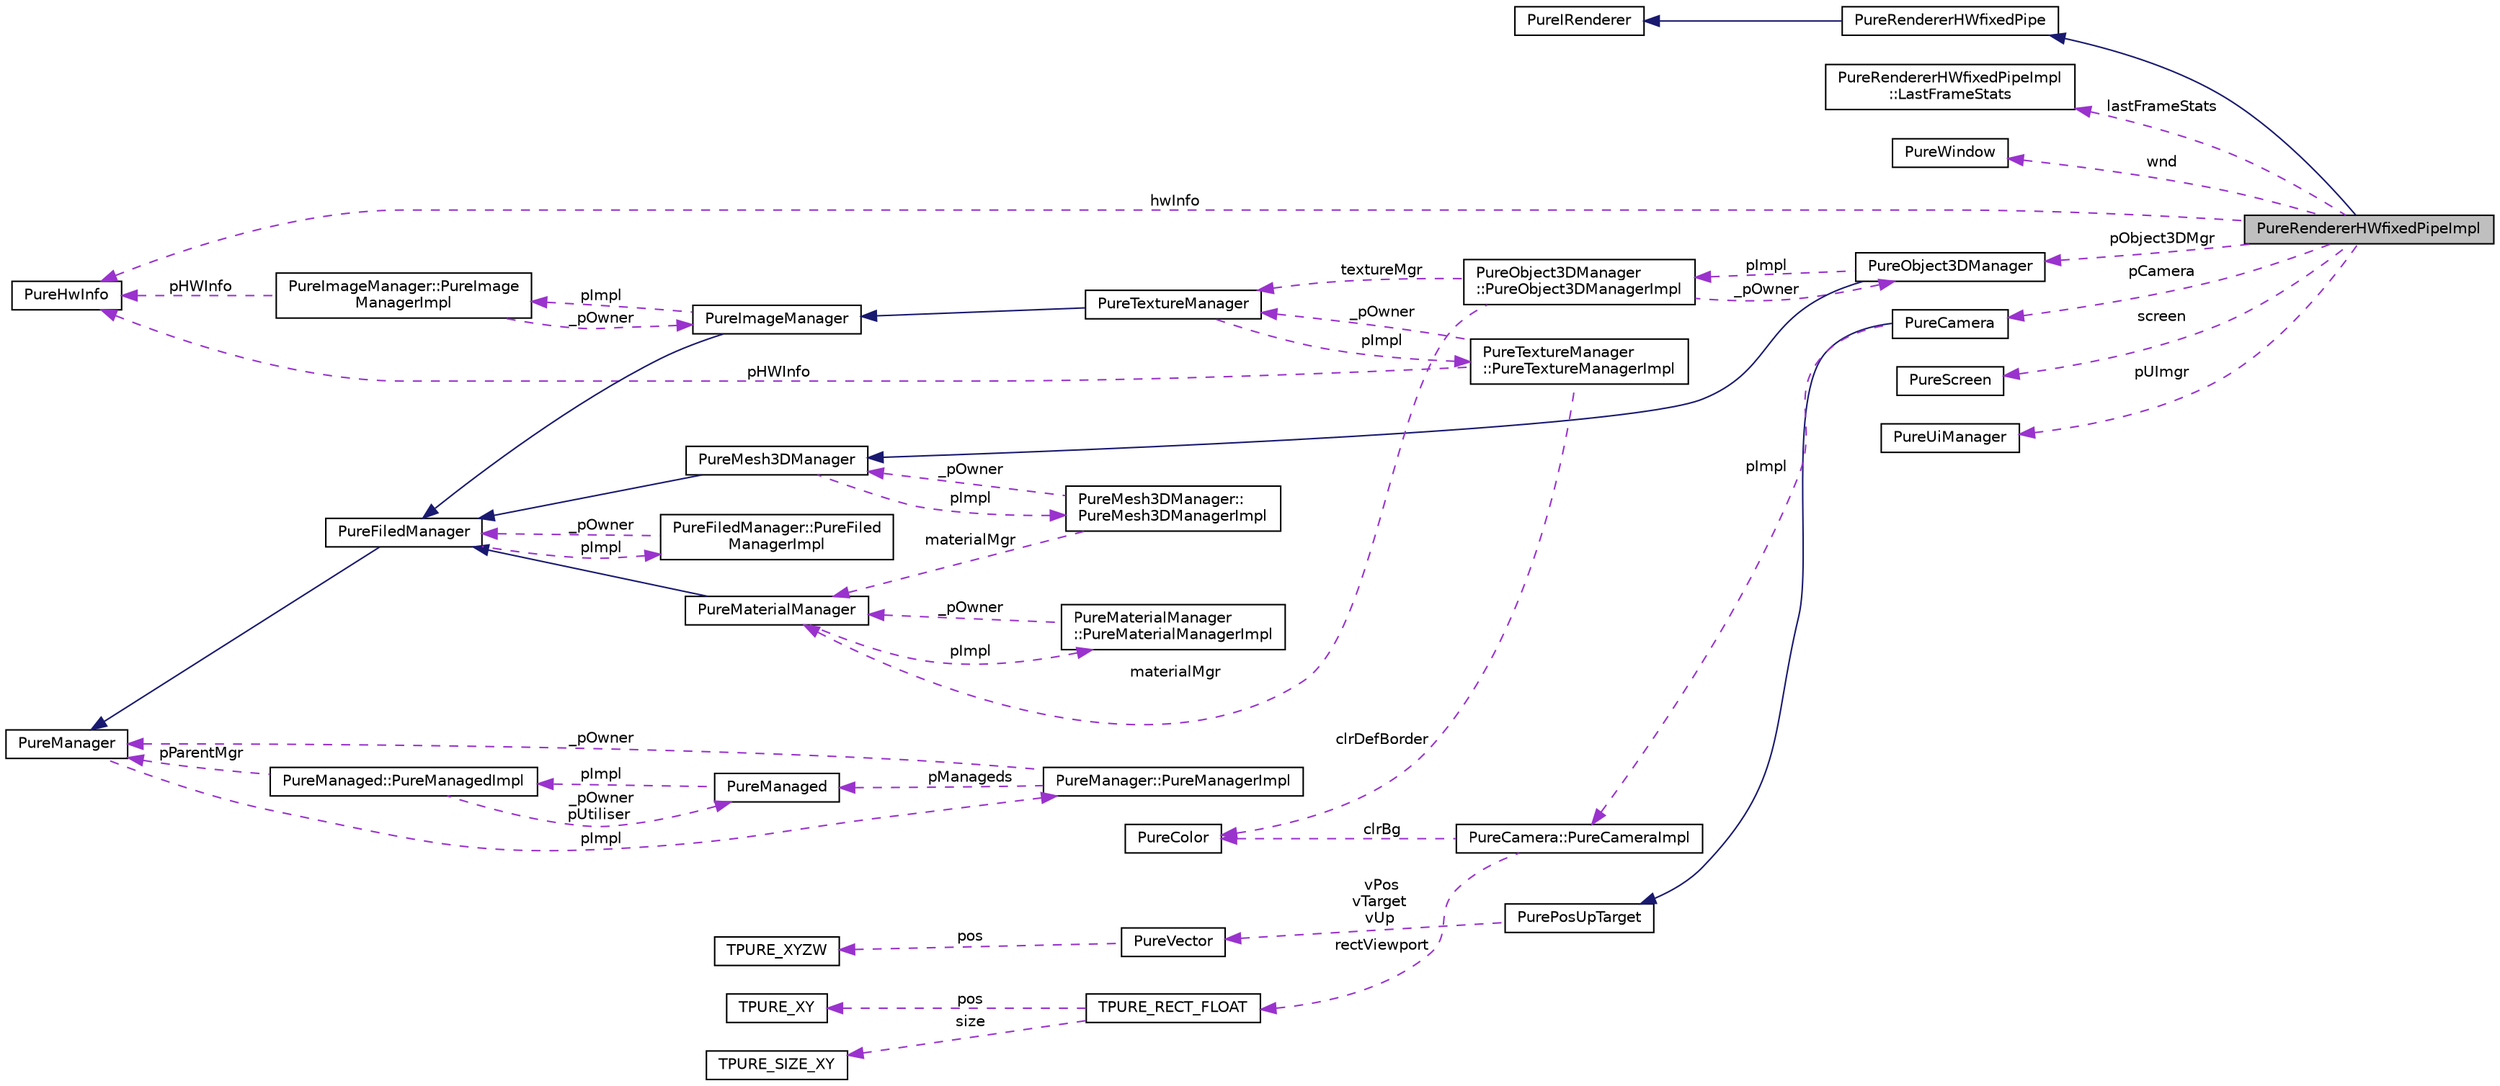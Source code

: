 digraph "PureRendererHWfixedPipeImpl"
{
 // LATEX_PDF_SIZE
  edge [fontname="Helvetica",fontsize="10",labelfontname="Helvetica",labelfontsize="10"];
  node [fontname="Helvetica",fontsize="10",shape=record];
  rankdir="LR";
  Node1 [label="PureRendererHWfixedPipeImpl",height=0.2,width=0.4,color="black", fillcolor="grey75", style="filled", fontcolor="black",tooltip=" "];
  Node2 -> Node1 [dir="back",color="midnightblue",fontsize="10",style="solid",fontname="Helvetica"];
  Node2 [label="PureRendererHWfixedPipe",height=0.2,width=0.4,color="black", fillcolor="white", style="filled",URL="$class_pure_renderer_h_wfixed_pipe.html",tooltip="Incremental fixed-function hardware renderer path."];
  Node3 -> Node2 [dir="back",color="midnightblue",fontsize="10",style="solid",fontname="Helvetica"];
  Node3 [label="PureIRenderer",height=0.2,width=0.4,color="black", fillcolor="white", style="filled",URL="$class_pure_i_renderer.html",tooltip="Renderer interface."];
  Node4 -> Node1 [dir="back",color="darkorchid3",fontsize="10",style="dashed",label=" lastFrameStats" ,fontname="Helvetica"];
  Node4 [label="PureRendererHWfixedPipeImpl\l::LastFrameStats",height=0.2,width=0.4,color="black", fillcolor="white", style="filled",URL="$class_pure_renderer_h_wfixed_pipe_impl_1_1_last_frame_stats.html",tooltip="Last frame statistics collected until end of frame, then reset at the beginning of next frame."];
  Node5 -> Node1 [dir="back",color="darkorchid3",fontsize="10",style="dashed",label=" wnd" ,fontname="Helvetica"];
  Node5 [label="PureWindow",height=0.2,width=0.4,color="black", fillcolor="white", style="filled",URL="$class_pure_window.html",tooltip="Our main window, this is where we render to."];
  Node6 -> Node1 [dir="back",color="darkorchid3",fontsize="10",style="dashed",label=" hwInfo" ,fontname="Helvetica"];
  Node6 [label="PureHwInfo",height=0.2,width=0.4,color="black", fillcolor="white", style="filled",URL="$class_pure_hw_info.html",tooltip="Pure hardware information class."];
  Node7 -> Node1 [dir="back",color="darkorchid3",fontsize="10",style="dashed",label=" screen" ,fontname="Helvetica"];
  Node7 [label="PureScreen",height=0.2,width=0.4,color="black", fillcolor="white", style="filled",URL="$class_pure_screen.html",tooltip="Screen handler class."];
  Node8 -> Node1 [dir="back",color="darkorchid3",fontsize="10",style="dashed",label=" pObject3DMgr" ,fontname="Helvetica"];
  Node8 [label="PureObject3DManager",height=0.2,width=0.4,color="black", fillcolor="white", style="filled",URL="$class_pure_object3_d_manager.html",tooltip="3D object manager class."];
  Node9 -> Node8 [dir="back",color="midnightblue",fontsize="10",style="solid",fontname="Helvetica"];
  Node9 [label="PureMesh3DManager",height=0.2,width=0.4,color="black", fillcolor="white", style="filled",URL="$class_pure_mesh3_d_manager.html",tooltip="3D mesh manager class."];
  Node10 -> Node9 [dir="back",color="midnightblue",fontsize="10",style="solid",fontname="Helvetica"];
  Node10 [label="PureFiledManager",height=0.2,width=0.4,color="black", fillcolor="white", style="filled",URL="$class_pure_filed_manager.html",tooltip="Manager loading from / saving to a file."];
  Node11 -> Node10 [dir="back",color="midnightblue",fontsize="10",style="solid",fontname="Helvetica"];
  Node11 [label="PureManager",height=0.2,width=0.4,color="black", fillcolor="white", style="filled",URL="$class_pure_manager.html",tooltip="Ancestor class for manager classes."];
  Node12 -> Node11 [dir="back",color="darkorchid3",fontsize="10",style="dashed",label=" pImpl" ,fontname="Helvetica"];
  Node12 [label="PureManager::PureManagerImpl",height=0.2,width=0.4,color="black", fillcolor="white", style="filled",URL="$class_pure_manager_1_1_pure_manager_impl.html",tooltip=" "];
  Node11 -> Node12 [dir="back",color="darkorchid3",fontsize="10",style="dashed",label=" _pOwner" ,fontname="Helvetica"];
  Node13 -> Node12 [dir="back",color="darkorchid3",fontsize="10",style="dashed",label=" pManageds" ,fontname="Helvetica"];
  Node13 [label="PureManaged",height=0.2,width=0.4,color="black", fillcolor="white", style="filled",URL="$class_pure_managed.html",tooltip="Ancestor class for managed classes."];
  Node14 -> Node13 [dir="back",color="darkorchid3",fontsize="10",style="dashed",label=" pImpl" ,fontname="Helvetica"];
  Node14 [label="PureManaged::PureManagedImpl",height=0.2,width=0.4,color="black", fillcolor="white", style="filled",URL="$class_pure_managed_1_1_pure_managed_impl.html",tooltip=" "];
  Node13 -> Node14 [dir="back",color="darkorchid3",fontsize="10",style="dashed",label=" _pOwner\npUtiliser" ,fontname="Helvetica"];
  Node11 -> Node14 [dir="back",color="darkorchid3",fontsize="10",style="dashed",label=" pParentMgr" ,fontname="Helvetica"];
  Node15 -> Node10 [dir="back",color="darkorchid3",fontsize="10",style="dashed",label=" pImpl" ,fontname="Helvetica"];
  Node15 [label="PureFiledManager::PureFiled\lManagerImpl",height=0.2,width=0.4,color="black", fillcolor="white", style="filled",URL="$class_pure_filed_manager_1_1_pure_filed_manager_impl.html",tooltip=" "];
  Node10 -> Node15 [dir="back",color="darkorchid3",fontsize="10",style="dashed",label=" _pOwner" ,fontname="Helvetica"];
  Node16 -> Node9 [dir="back",color="darkorchid3",fontsize="10",style="dashed",label=" pImpl" ,fontname="Helvetica"];
  Node16 [label="PureMesh3DManager::\lPureMesh3DManagerImpl",height=0.2,width=0.4,color="black", fillcolor="white", style="filled",URL="$class_pure_mesh3_d_manager_1_1_pure_mesh3_d_manager_impl.html",tooltip=" "];
  Node9 -> Node16 [dir="back",color="darkorchid3",fontsize="10",style="dashed",label=" _pOwner" ,fontname="Helvetica"];
  Node17 -> Node16 [dir="back",color="darkorchid3",fontsize="10",style="dashed",label=" materialMgr" ,fontname="Helvetica"];
  Node17 [label="PureMaterialManager",height=0.2,width=0.4,color="black", fillcolor="white", style="filled",URL="$class_pure_material_manager.html",tooltip="Material manager class."];
  Node10 -> Node17 [dir="back",color="midnightblue",fontsize="10",style="solid",fontname="Helvetica"];
  Node18 -> Node17 [dir="back",color="darkorchid3",fontsize="10",style="dashed",label=" pImpl" ,fontname="Helvetica"];
  Node18 [label="PureMaterialManager\l::PureMaterialManagerImpl",height=0.2,width=0.4,color="black", fillcolor="white", style="filled",URL="$class_pure_material_manager_1_1_pure_material_manager_impl.html",tooltip=" "];
  Node17 -> Node18 [dir="back",color="darkorchid3",fontsize="10",style="dashed",label=" _pOwner" ,fontname="Helvetica"];
  Node19 -> Node8 [dir="back",color="darkorchid3",fontsize="10",style="dashed",label=" pImpl" ,fontname="Helvetica"];
  Node19 [label="PureObject3DManager\l::PureObject3DManagerImpl",height=0.2,width=0.4,color="black", fillcolor="white", style="filled",URL="$class_pure_object3_d_manager_1_1_pure_object3_d_manager_impl.html",tooltip=" "];
  Node8 -> Node19 [dir="back",color="darkorchid3",fontsize="10",style="dashed",label=" _pOwner" ,fontname="Helvetica"];
  Node20 -> Node19 [dir="back",color="darkorchid3",fontsize="10",style="dashed",label=" textureMgr" ,fontname="Helvetica"];
  Node20 [label="PureTextureManager",height=0.2,width=0.4,color="black", fillcolor="white", style="filled",URL="$class_pure_texture_manager.html",tooltip="Texture manager class."];
  Node21 -> Node20 [dir="back",color="midnightblue",fontsize="10",style="solid",fontname="Helvetica"];
  Node21 [label="PureImageManager",height=0.2,width=0.4,color="black", fillcolor="white", style="filled",URL="$class_pure_image_manager.html",tooltip="Image manager class."];
  Node10 -> Node21 [dir="back",color="midnightblue",fontsize="10",style="solid",fontname="Helvetica"];
  Node22 -> Node21 [dir="back",color="darkorchid3",fontsize="10",style="dashed",label=" pImpl" ,fontname="Helvetica"];
  Node22 [label="PureImageManager::PureImage\lManagerImpl",height=0.2,width=0.4,color="black", fillcolor="white", style="filled",URL="$class_pure_image_manager_1_1_pure_image_manager_impl.html",tooltip=" "];
  Node6 -> Node22 [dir="back",color="darkorchid3",fontsize="10",style="dashed",label=" pHWInfo" ,fontname="Helvetica"];
  Node21 -> Node22 [dir="back",color="darkorchid3",fontsize="10",style="dashed",label=" _pOwner" ,fontname="Helvetica"];
  Node23 -> Node20 [dir="back",color="darkorchid3",fontsize="10",style="dashed",label=" pImpl" ,fontname="Helvetica"];
  Node23 [label="PureTextureManager\l::PureTextureManagerImpl",height=0.2,width=0.4,color="black", fillcolor="white", style="filled",URL="$class_pure_texture_manager_1_1_pure_texture_manager_impl.html",tooltip=" "];
  Node6 -> Node23 [dir="back",color="darkorchid3",fontsize="10",style="dashed",label=" pHWInfo" ,fontname="Helvetica"];
  Node20 -> Node23 [dir="back",color="darkorchid3",fontsize="10",style="dashed",label=" _pOwner" ,fontname="Helvetica"];
  Node24 -> Node23 [dir="back",color="darkorchid3",fontsize="10",style="dashed",label=" clrDefBorder" ,fontname="Helvetica"];
  Node24 [label="PureColor",height=0.2,width=0.4,color="black", fillcolor="white", style="filled",URL="$class_pure_color.html",tooltip="Pure color class."];
  Node17 -> Node19 [dir="back",color="darkorchid3",fontsize="10",style="dashed",label=" materialMgr" ,fontname="Helvetica"];
  Node25 -> Node1 [dir="back",color="darkorchid3",fontsize="10",style="dashed",label=" pCamera" ,fontname="Helvetica"];
  Node25 [label="PureCamera",height=0.2,width=0.4,color="black", fillcolor="white", style="filled",URL="$class_pure_camera.html",tooltip="Camera class."];
  Node26 -> Node25 [dir="back",color="midnightblue",fontsize="10",style="solid",fontname="Helvetica"];
  Node26 [label="PurePosUpTarget",height=0.2,width=0.4,color="black", fillcolor="white", style="filled",URL="$class_pure_pos_up_target.html",tooltip="PURE class for PUT (position, up and target) vectors."];
  Node27 -> Node26 [dir="back",color="darkorchid3",fontsize="10",style="dashed",label=" vPos\nvTarget\nvUp" ,fontname="Helvetica"];
  Node27 [label="PureVector",height=0.2,width=0.4,color="black", fillcolor="white", style="filled",URL="$class_pure_vector.html",tooltip="Pure 3D-vector class."];
  Node28 -> Node27 [dir="back",color="darkorchid3",fontsize="10",style="dashed",label=" pos" ,fontname="Helvetica"];
  Node28 [label="TPURE_XYZW",height=0.2,width=0.4,color="black", fillcolor="white", style="filled",URL="$struct_t_p_u_r_e___x_y_z_w.html",tooltip="4D coordinate."];
  Node29 -> Node25 [dir="back",color="darkorchid3",fontsize="10",style="dashed",label=" pImpl" ,fontname="Helvetica"];
  Node29 [label="PureCamera::PureCameraImpl",height=0.2,width=0.4,color="black", fillcolor="white", style="filled",URL="$class_pure_camera_1_1_pure_camera_impl.html",tooltip=" "];
  Node30 -> Node29 [dir="back",color="darkorchid3",fontsize="10",style="dashed",label=" rectViewport" ,fontname="Helvetica"];
  Node30 [label="TPURE_RECT_FLOAT",height=0.2,width=0.4,color="black", fillcolor="white", style="filled",URL="$struct_t_p_u_r_e___r_e_c_t___f_l_o_a_t.html",tooltip="Simple rectangle."];
  Node31 -> Node30 [dir="back",color="darkorchid3",fontsize="10",style="dashed",label=" pos" ,fontname="Helvetica"];
  Node31 [label="TPURE_XY",height=0.2,width=0.4,color="black", fillcolor="white", style="filled",URL="$struct_t_p_u_r_e___x_y.html",tooltip="2D space coordinate."];
  Node32 -> Node30 [dir="back",color="darkorchid3",fontsize="10",style="dashed",label=" size" ,fontname="Helvetica"];
  Node32 [label="TPURE_SIZE_XY",height=0.2,width=0.4,color="black", fillcolor="white", style="filled",URL="$struct_t_p_u_r_e___s_i_z_e___x_y.html",tooltip=" "];
  Node24 -> Node29 [dir="back",color="darkorchid3",fontsize="10",style="dashed",label=" clrBg" ,fontname="Helvetica"];
  Node33 -> Node1 [dir="back",color="darkorchid3",fontsize="10",style="dashed",label=" pUImgr" ,fontname="Helvetica"];
  Node33 [label="PureUiManager",height=0.2,width=0.4,color="black", fillcolor="white", style="filled",URL="$class_pure_ui_manager.html",tooltip="Pure User Interface Manager class."];
}
